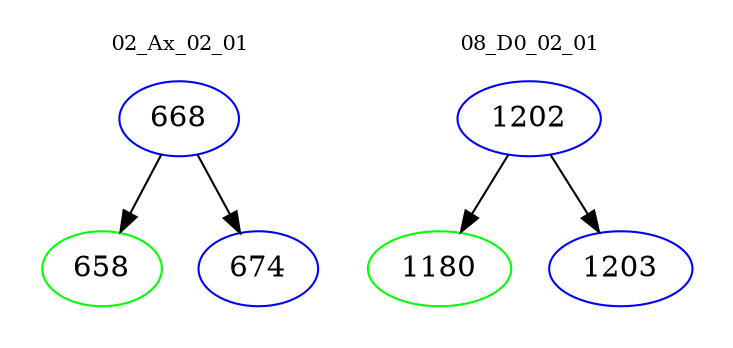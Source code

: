 digraph{
subgraph cluster_0 {
color = white
label = "02_Ax_02_01";
fontsize=10;
T0_668 [label="668", color="blue"]
T0_668 -> T0_658 [color="black"]
T0_658 [label="658", color="green"]
T0_668 -> T0_674 [color="black"]
T0_674 [label="674", color="blue"]
}
subgraph cluster_1 {
color = white
label = "08_D0_02_01";
fontsize=10;
T1_1202 [label="1202", color="blue"]
T1_1202 -> T1_1180 [color="black"]
T1_1180 [label="1180", color="green"]
T1_1202 -> T1_1203 [color="black"]
T1_1203 [label="1203", color="blue"]
}
}
